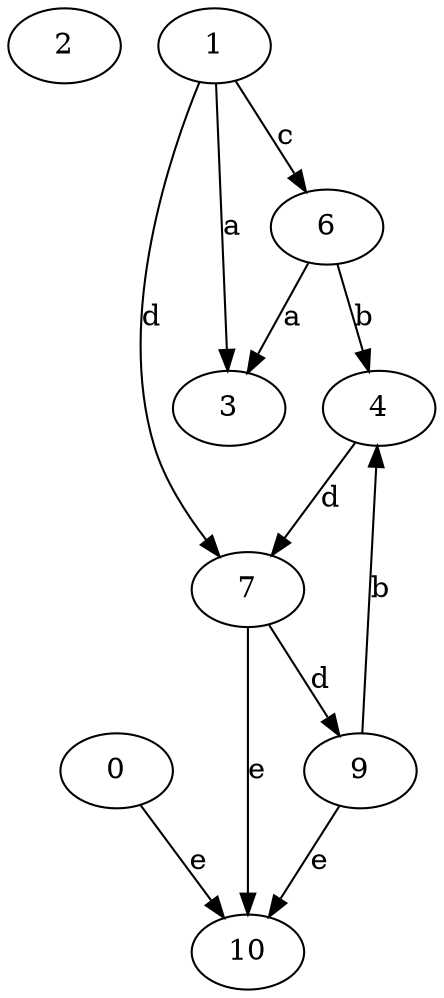 strict digraph  {
2;
3;
4;
0;
6;
7;
1;
9;
10;
4 -> 7  [label=d];
0 -> 10  [label=e];
6 -> 3  [label=a];
6 -> 4  [label=b];
7 -> 9  [label=d];
7 -> 10  [label=e];
1 -> 3  [label=a];
1 -> 6  [label=c];
1 -> 7  [label=d];
9 -> 4  [label=b];
9 -> 10  [label=e];
}
